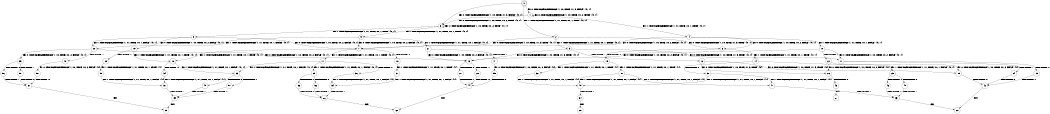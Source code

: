 digraph BCG {
size = "7, 10.5";
center = TRUE;
node [shape = circle];
0 [peripheries = 2];
0 -> 1 [label = "EX !0 !ATOMIC_EXCH_BRANCH (1, +0, TRUE, +1, 3, FALSE) !{0, 1}"];
0 -> 2 [label = "EX !1 !ATOMIC_EXCH_BRANCH (1, +1, TRUE, +0, 1, TRUE) !{0, 1}"];
0 -> 3 [label = "EX !0 !ATOMIC_EXCH_BRANCH (1, +0, TRUE, +1, 3, FALSE) !{0, 1}"];
1 -> 1 [label = "EX !0 !ATOMIC_EXCH_BRANCH (1, +0, TRUE, +0, 2, TRUE) !{0, 1}"];
1 -> 4 [label = "EX !1 !ATOMIC_EXCH_BRANCH (1, +1, TRUE, +0, 1, TRUE) !{0, 1}"];
1 -> 3 [label = "EX !0 !ATOMIC_EXCH_BRANCH (1, +0, TRUE, +0, 2, TRUE) !{0, 1}"];
2 -> 5 [label = "EX !1 !ATOMIC_EXCH_BRANCH (1, +1, TRUE, +0, 1, FALSE) !{0, 1}"];
2 -> 6 [label = "EX !0 !ATOMIC_EXCH_BRANCH (1, +0, TRUE, +1, 3, TRUE) !{0, 1}"];
2 -> 7 [label = "EX !0 !ATOMIC_EXCH_BRANCH (1, +0, TRUE, +1, 3, TRUE) !{0, 1}"];
3 -> 8 [label = "EX !1 !ATOMIC_EXCH_BRANCH (1, +1, TRUE, +0, 1, TRUE) !{0, 1}"];
3 -> 3 [label = "EX !0 !ATOMIC_EXCH_BRANCH (1, +0, TRUE, +0, 2, TRUE) !{0, 1}"];
3 -> 9 [label = "EX !1 !ATOMIC_EXCH_BRANCH (1, +1, TRUE, +0, 1, TRUE) !{0, 1}"];
4 -> 6 [label = "EX !0 !ATOMIC_EXCH_BRANCH (1, +0, TRUE, +0, 2, FALSE) !{0, 1}"];
4 -> 10 [label = "EX !1 !ATOMIC_EXCH_BRANCH (1, +1, TRUE, +0, 1, FALSE) !{0, 1}"];
4 -> 7 [label = "EX !0 !ATOMIC_EXCH_BRANCH (1, +0, TRUE, +0, 2, FALSE) !{0, 1}"];
5 -> 11 [label = "EX !0 !ATOMIC_EXCH_BRANCH (1, +0, TRUE, +1, 3, TRUE) !{0, 1}"];
5 -> 12 [label = "TERMINATE !1"];
5 -> 13 [label = "EX !0 !ATOMIC_EXCH_BRANCH (1, +0, TRUE, +1, 3, TRUE) !{0, 1}"];
6 -> 14 [label = "EX !1 !ATOMIC_EXCH_BRANCH (1, +1, TRUE, +0, 1, TRUE) !{0, 1}"];
6 -> 15 [label = "TERMINATE !0"];
7 -> 16 [label = "EX !1 !ATOMIC_EXCH_BRANCH (1, +1, TRUE, +0, 1, TRUE) !{0, 1}"];
7 -> 17 [label = "EX !1 !ATOMIC_EXCH_BRANCH (1, +1, TRUE, +0, 1, TRUE) !{0, 1}"];
7 -> 18 [label = "TERMINATE !0"];
8 -> 19 [label = "EX !0 !ATOMIC_EXCH_BRANCH (1, +0, TRUE, +0, 2, FALSE) !{0, 1}"];
8 -> 20 [label = "EX !1 !ATOMIC_EXCH_BRANCH (1, +1, TRUE, +0, 1, FALSE) !{0, 1}"];
8 -> 7 [label = "EX !0 !ATOMIC_EXCH_BRANCH (1, +0, TRUE, +0, 2, FALSE) !{0, 1}"];
9 -> 20 [label = "EX !1 !ATOMIC_EXCH_BRANCH (1, +1, TRUE, +0, 1, FALSE) !{0, 1}"];
9 -> 7 [label = "EX !0 !ATOMIC_EXCH_BRANCH (1, +0, TRUE, +0, 2, FALSE) !{0, 1}"];
9 -> 21 [label = "EX !1 !ATOMIC_EXCH_BRANCH (1, +1, TRUE, +0, 1, FALSE) !{0, 1}"];
10 -> 11 [label = "EX !0 !ATOMIC_EXCH_BRANCH (1, +0, TRUE, +0, 2, FALSE) !{0, 1}"];
10 -> 22 [label = "TERMINATE !1"];
10 -> 13 [label = "EX !0 !ATOMIC_EXCH_BRANCH (1, +0, TRUE, +0, 2, FALSE) !{0, 1}"];
11 -> 23 [label = "TERMINATE !0"];
11 -> 24 [label = "TERMINATE !1"];
12 -> 25 [label = "EX !0 !ATOMIC_EXCH_BRANCH (1, +0, TRUE, +1, 3, TRUE) !{0}"];
12 -> 26 [label = "EX !0 !ATOMIC_EXCH_BRANCH (1, +0, TRUE, +1, 3, TRUE) !{0}"];
13 -> 27 [label = "TERMINATE !0"];
13 -> 28 [label = "TERMINATE !1"];
14 -> 29 [label = "EX !1 !ATOMIC_EXCH_BRANCH (1, +1, TRUE, +0, 1, FALSE) !{0, 1}"];
14 -> 30 [label = "TERMINATE !0"];
15 -> 31 [label = "EX !1 !ATOMIC_EXCH_BRANCH (1, +1, TRUE, +0, 1, TRUE) !{1}"];
15 -> 32 [label = "EX !1 !ATOMIC_EXCH_BRANCH (1, +1, TRUE, +0, 1, TRUE) !{1}"];
16 -> 33 [label = "EX !1 !ATOMIC_EXCH_BRANCH (1, +1, TRUE, +0, 1, FALSE) !{0, 1}"];
16 -> 34 [label = "TERMINATE !0"];
17 -> 33 [label = "EX !1 !ATOMIC_EXCH_BRANCH (1, +1, TRUE, +0, 1, FALSE) !{0, 1}"];
17 -> 35 [label = "EX !1 !ATOMIC_EXCH_BRANCH (1, +1, TRUE, +0, 1, FALSE) !{0, 1}"];
17 -> 36 [label = "TERMINATE !0"];
18 -> 37 [label = "EX !1 !ATOMIC_EXCH_BRANCH (1, +1, TRUE, +0, 1, TRUE) !{1}"];
19 -> 16 [label = "EX !1 !ATOMIC_EXCH_BRANCH (1, +1, TRUE, +0, 1, TRUE) !{0, 1}"];
19 -> 38 [label = "TERMINATE !0"];
20 -> 39 [label = "EX !0 !ATOMIC_EXCH_BRANCH (1, +0, TRUE, +0, 2, FALSE) !{0, 1}"];
20 -> 40 [label = "TERMINATE !1"];
20 -> 13 [label = "EX !0 !ATOMIC_EXCH_BRANCH (1, +0, TRUE, +0, 2, FALSE) !{0, 1}"];
21 -> 13 [label = "EX !0 !ATOMIC_EXCH_BRANCH (1, +0, TRUE, +0, 2, FALSE) !{0, 1}"];
21 -> 41 [label = "TERMINATE !1"];
22 -> 25 [label = "EX !0 !ATOMIC_EXCH_BRANCH (1, +0, TRUE, +0, 2, FALSE) !{0}"];
22 -> 26 [label = "EX !0 !ATOMIC_EXCH_BRANCH (1, +0, TRUE, +0, 2, FALSE) !{0}"];
23 -> 42 [label = "TERMINATE !1"];
24 -> 42 [label = "TERMINATE !0"];
25 -> 42 [label = "TERMINATE !0"];
26 -> 43 [label = "TERMINATE !0"];
27 -> 44 [label = "TERMINATE !1"];
28 -> 44 [label = "TERMINATE !0"];
29 -> 45 [label = "TERMINATE !0"];
29 -> 46 [label = "TERMINATE !1"];
30 -> 47 [label = "EX !1 !ATOMIC_EXCH_BRANCH (1, +1, TRUE, +0, 1, FALSE) !{1}"];
30 -> 48 [label = "EX !1 !ATOMIC_EXCH_BRANCH (1, +1, TRUE, +0, 1, FALSE) !{1}"];
31 -> 47 [label = "EX !1 !ATOMIC_EXCH_BRANCH (1, +1, TRUE, +0, 1, FALSE) !{1}"];
31 -> 48 [label = "EX !1 !ATOMIC_EXCH_BRANCH (1, +1, TRUE, +0, 1, FALSE) !{1}"];
32 -> 48 [label = "EX !1 !ATOMIC_EXCH_BRANCH (1, +1, TRUE, +0, 1, FALSE) !{1}"];
33 -> 49 [label = "TERMINATE !0"];
33 -> 50 [label = "TERMINATE !1"];
34 -> 51 [label = "EX !1 !ATOMIC_EXCH_BRANCH (1, +1, TRUE, +0, 1, FALSE) !{1}"];
35 -> 52 [label = "TERMINATE !0"];
35 -> 53 [label = "TERMINATE !1"];
36 -> 54 [label = "EX !1 !ATOMIC_EXCH_BRANCH (1, +1, TRUE, +0, 1, FALSE) !{1}"];
37 -> 54 [label = "EX !1 !ATOMIC_EXCH_BRANCH (1, +1, TRUE, +0, 1, FALSE) !{1}"];
38 -> 55 [label = "EX !1 !ATOMIC_EXCH_BRANCH (1, +1, TRUE, +0, 1, TRUE) !{1}"];
39 -> 56 [label = "TERMINATE !0"];
39 -> 57 [label = "TERMINATE !1"];
40 -> 58 [label = "EX !0 !ATOMIC_EXCH_BRANCH (1, +0, TRUE, +0, 2, FALSE) !{0}"];
41 -> 59 [label = "EX !0 !ATOMIC_EXCH_BRANCH (1, +0, TRUE, +0, 2, FALSE) !{0}"];
42 -> 60 [label = "exit"];
43 -> 61 [label = "exit"];
44 -> 62 [label = "exit"];
45 -> 63 [label = "TERMINATE !1"];
46 -> 63 [label = "TERMINATE !0"];
47 -> 63 [label = "TERMINATE !1"];
48 -> 64 [label = "TERMINATE !1"];
49 -> 65 [label = "TERMINATE !1"];
50 -> 65 [label = "TERMINATE !0"];
51 -> 65 [label = "TERMINATE !1"];
52 -> 66 [label = "TERMINATE !1"];
53 -> 66 [label = "TERMINATE !0"];
54 -> 66 [label = "TERMINATE !1"];
55 -> 51 [label = "EX !1 !ATOMIC_EXCH_BRANCH (1, +1, TRUE, +0, 1, FALSE) !{1}"];
56 -> 67 [label = "TERMINATE !1"];
57 -> 67 [label = "TERMINATE !0"];
58 -> 67 [label = "TERMINATE !0"];
59 -> 44 [label = "TERMINATE !0"];
63 -> 60 [label = "exit"];
64 -> 68 [label = "exit"];
65 -> 69 [label = "exit"];
66 -> 62 [label = "exit"];
67 -> 69 [label = "exit"];
}
